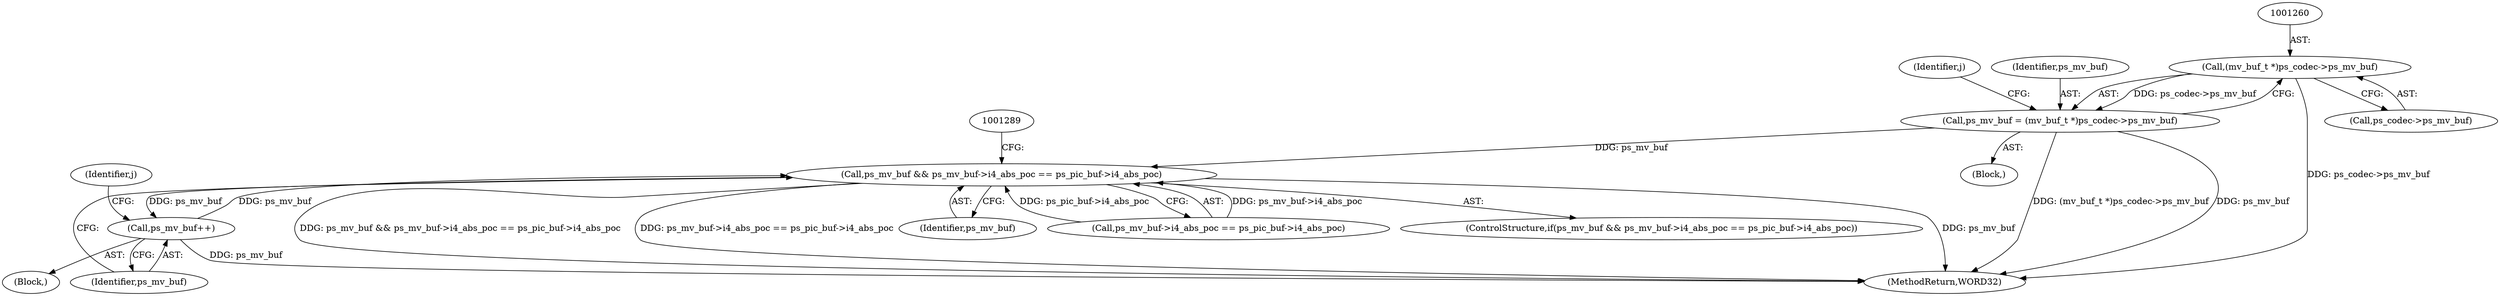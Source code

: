 digraph "0_Android_913d9e8d93d6b81bb8eac3fc2c1426651f5b259d_0@pointer" {
"1001259" [label="(Call,(mv_buf_t *)ps_codec->ps_mv_buf)"];
"1001257" [label="(Call,ps_mv_buf = (mv_buf_t *)ps_codec->ps_mv_buf)"];
"1001277" [label="(Call,ps_mv_buf && ps_mv_buf->i4_abs_poc == ps_pic_buf->i4_abs_poc)"];
"1001296" [label="(Call,ps_mv_buf++)"];
"1001300" [label="(MethodReturn,WORD32)"];
"1001266" [label="(Identifier,j)"];
"1001261" [label="(Call,ps_codec->ps_mv_buf)"];
"1001274" [label="(Identifier,j)"];
"1001278" [label="(Identifier,ps_mv_buf)"];
"1001257" [label="(Call,ps_mv_buf = (mv_buf_t *)ps_codec->ps_mv_buf)"];
"1001258" [label="(Identifier,ps_mv_buf)"];
"1001296" [label="(Call,ps_mv_buf++)"];
"1001275" [label="(Block,)"];
"1001235" [label="(Block,)"];
"1001279" [label="(Call,ps_mv_buf->i4_abs_poc == ps_pic_buf->i4_abs_poc)"];
"1001259" [label="(Call,(mv_buf_t *)ps_codec->ps_mv_buf)"];
"1001277" [label="(Call,ps_mv_buf && ps_mv_buf->i4_abs_poc == ps_pic_buf->i4_abs_poc)"];
"1001276" [label="(ControlStructure,if(ps_mv_buf && ps_mv_buf->i4_abs_poc == ps_pic_buf->i4_abs_poc))"];
"1001297" [label="(Identifier,ps_mv_buf)"];
"1001259" -> "1001257"  [label="AST: "];
"1001259" -> "1001261"  [label="CFG: "];
"1001260" -> "1001259"  [label="AST: "];
"1001261" -> "1001259"  [label="AST: "];
"1001257" -> "1001259"  [label="CFG: "];
"1001259" -> "1001300"  [label="DDG: ps_codec->ps_mv_buf"];
"1001259" -> "1001257"  [label="DDG: ps_codec->ps_mv_buf"];
"1001257" -> "1001235"  [label="AST: "];
"1001258" -> "1001257"  [label="AST: "];
"1001266" -> "1001257"  [label="CFG: "];
"1001257" -> "1001300"  [label="DDG: ps_mv_buf"];
"1001257" -> "1001300"  [label="DDG: (mv_buf_t *)ps_codec->ps_mv_buf"];
"1001257" -> "1001277"  [label="DDG: ps_mv_buf"];
"1001277" -> "1001276"  [label="AST: "];
"1001277" -> "1001278"  [label="CFG: "];
"1001277" -> "1001279"  [label="CFG: "];
"1001278" -> "1001277"  [label="AST: "];
"1001279" -> "1001277"  [label="AST: "];
"1001289" -> "1001277"  [label="CFG: "];
"1001297" -> "1001277"  [label="CFG: "];
"1001277" -> "1001300"  [label="DDG: ps_mv_buf"];
"1001277" -> "1001300"  [label="DDG: ps_mv_buf && ps_mv_buf->i4_abs_poc == ps_pic_buf->i4_abs_poc"];
"1001277" -> "1001300"  [label="DDG: ps_mv_buf->i4_abs_poc == ps_pic_buf->i4_abs_poc"];
"1001296" -> "1001277"  [label="DDG: ps_mv_buf"];
"1001279" -> "1001277"  [label="DDG: ps_mv_buf->i4_abs_poc"];
"1001279" -> "1001277"  [label="DDG: ps_pic_buf->i4_abs_poc"];
"1001277" -> "1001296"  [label="DDG: ps_mv_buf"];
"1001296" -> "1001275"  [label="AST: "];
"1001296" -> "1001297"  [label="CFG: "];
"1001297" -> "1001296"  [label="AST: "];
"1001274" -> "1001296"  [label="CFG: "];
"1001296" -> "1001300"  [label="DDG: ps_mv_buf"];
}
